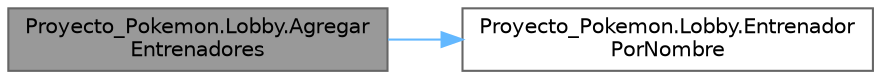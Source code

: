 digraph "Proyecto_Pokemon.Lobby.AgregarEntrenadores"
{
 // INTERACTIVE_SVG=YES
 // LATEX_PDF_SIZE
  bgcolor="transparent";
  edge [fontname=Helvetica,fontsize=10,labelfontname=Helvetica,labelfontsize=10];
  node [fontname=Helvetica,fontsize=10,shape=box,height=0.2,width=0.4];
  rankdir="LR";
  Node1 [id="Node000001",label="Proyecto_Pokemon.Lobby.Agregar\lEntrenadores",height=0.2,width=0.4,color="gray40", fillcolor="grey60", style="filled", fontcolor="black",tooltip="Método para agregar un entrenador al lobby."];
  Node1 -> Node2 [id="edge1_Node000001_Node000002",color="steelblue1",style="solid",tooltip=" "];
  Node2 [id="Node000002",label="Proyecto_Pokemon.Lobby.Entrenador\lPorNombre",height=0.2,width=0.4,color="grey40", fillcolor="white", style="filled",URL="$classProyecto__Pokemon_1_1Lobby.html#afb2569f0ceaf81977ea404c95af94a5a",tooltip="Método para obtener un entrenador por su nombre como string, útil para fachada y futuras implementaci..."];
}
